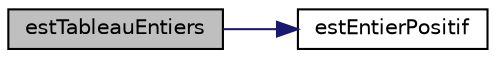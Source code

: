 digraph "estTableauEntiers"
{
 // LATEX_PDF_SIZE
  edge [fontname="Helvetica",fontsize="10",labelfontname="Helvetica",labelfontsize="10"];
  node [fontname="Helvetica",fontsize="10",shape=record];
  rankdir="LR";
  Node13 [label="estTableauEntiers",height=0.2,width=0.4,color="black", fillcolor="grey75", style="filled", fontcolor="black",tooltip=" "];
  Node13 -> Node14 [color="midnightblue",fontsize="10",style="solid",fontname="Helvetica"];
  Node14 [label="estEntierPositif",height=0.2,width=0.4,color="black", fillcolor="white", style="filled",URL="$fct_8inc_8php.html#a5891ac42bd25b5bb5a9427174f8eb15f",tooltip=" "];
}
